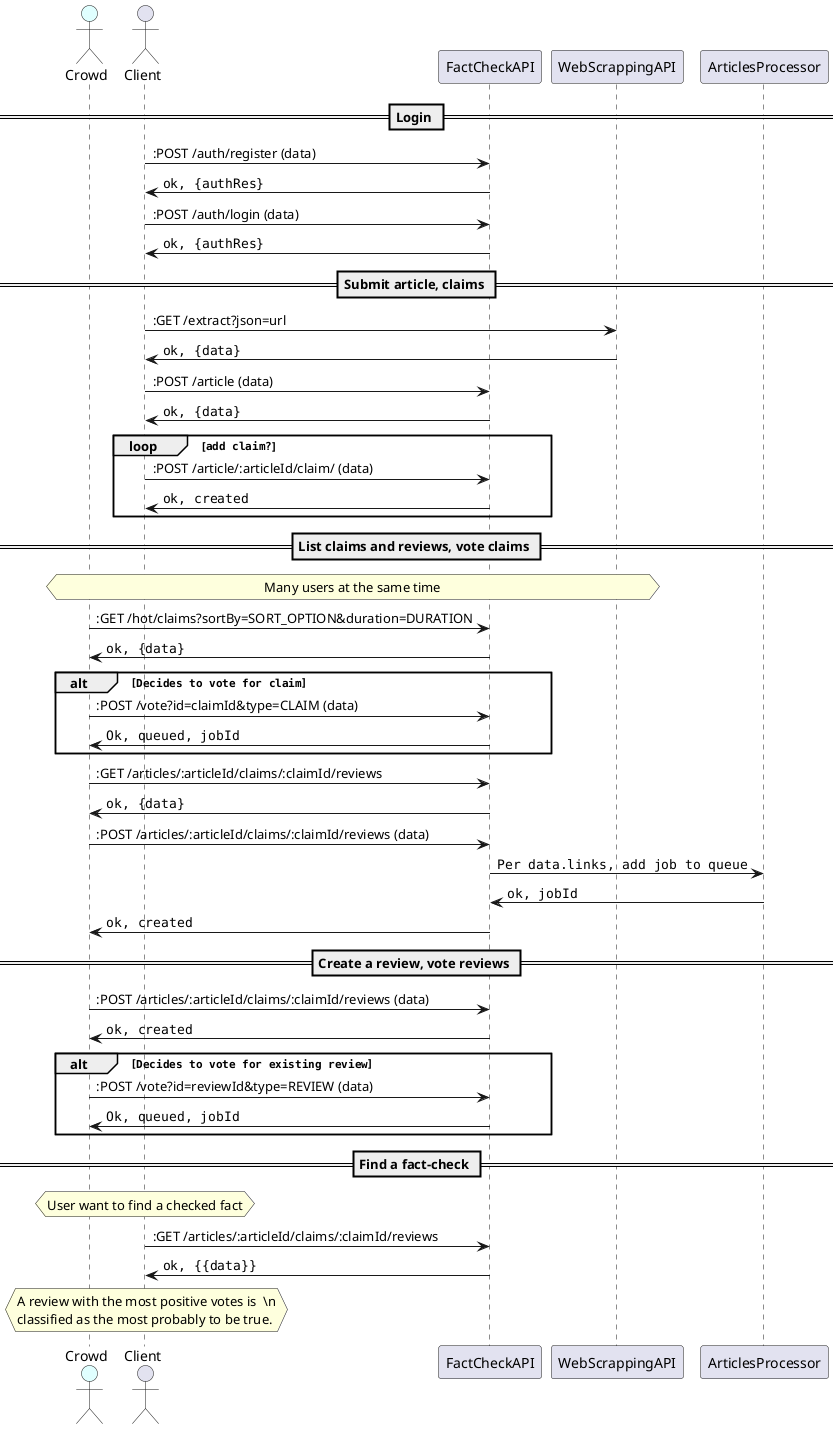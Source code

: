 @startuml Proces overenia

actor "Crowd" as crowd #lightCyan

actor "Client" as client
participant "FactCheckAPI" as api
participant "WebScrappingAPI" as scrap
participant "ArticlesProcessor" as bullmq

== Login ==

client->api: :POST /auth/register (data)
api->client: ""ok, {authRes}""

client->api: :POST /auth/login (data)
api->client: ""ok, {authRes}""

== Submit article, claims ==

client->scrap: :GET /extract?json=url
scrap->client: ""ok, {data}""

client->api: :POST /article (data)
api->client: ""ok, {data}""

loop ""add claim?""
  client->api: :POST /article/:articleId/claim/ (data)
  api->client: ""ok, created""
end

== List claims and reviews, vote claims ==

hnote over crowd,scrap
  Many users at the same time
endhnote
crowd->api: :GET /hot/claims?sortBy=SORT_OPTION&duration=DURATION
api->crowd: ""ok, {data}""

alt ""Decides to vote for claim""
  crowd->api: :POST /vote?id=claimId&type=CLAIM (data)
  api->crowd: ""Ok, queued, jobId""
end

crowd->api: :GET /articles/:articleId/claims/:claimId/reviews
api->crowd: ""ok, {data}""
crowd->api: :POST /articles/:articleId/claims/:claimId/reviews (data)
api->bullmq: ""Per data.links, add job to queue""
bullmq->api: ""ok, jobId""
api->crowd: ""ok, created""


== Create a review, vote reviews ==

crowd->api: :POST /articles/:articleId/claims/:claimId/reviews (data)
api->crowd: ""ok, created""

alt ""Decides to vote for existing review""
  crowd->api: :POST /vote?id=reviewId&type=REVIEW (data)
  api->crowd: ""Ok, queued, jobId""
end

== Find a fact-check ==

hnote over client
  User want to find a checked fact
endhnote
client->api: :GET /articles/:articleId/claims/:claimId/reviews
api->client: ""ok, {{data}}""
hnote over client
  A review with the most positive votes is  \n
  classified as the most probably to be true.
endhnote

@enduml